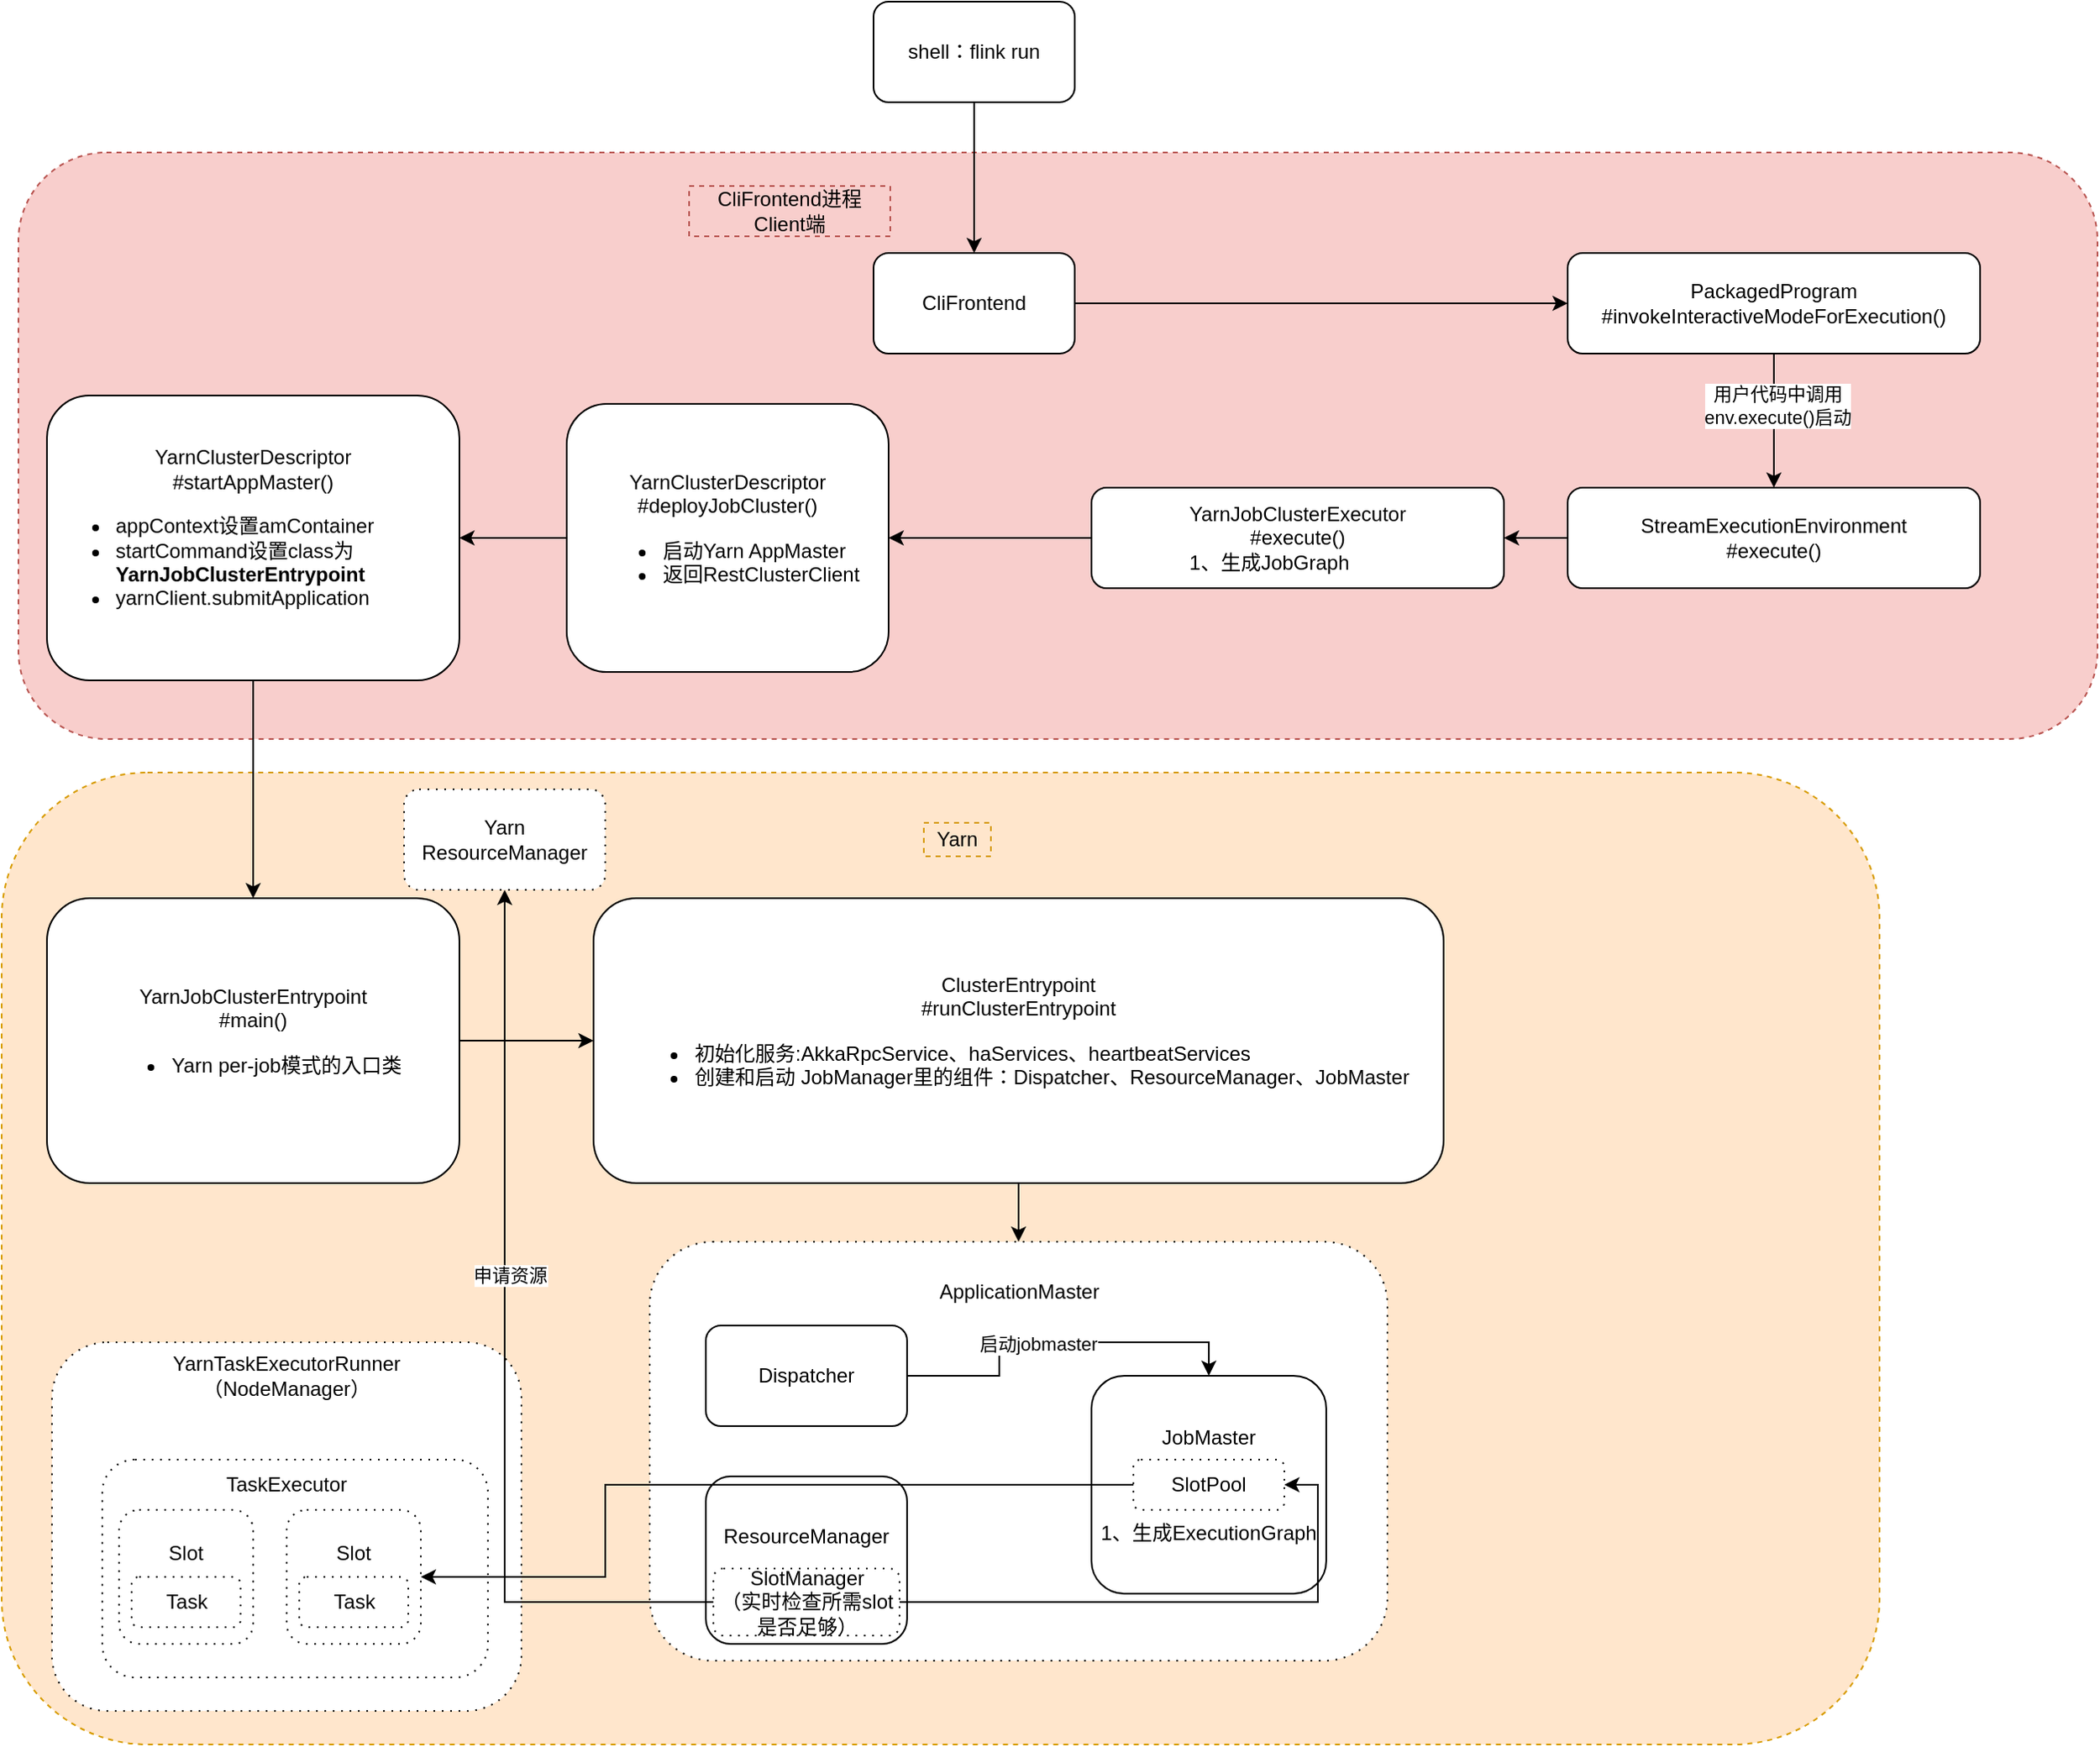 <mxfile version="15.5.4" type="github">
  <diagram id="GYaTN1nSRISPJZuM1Gkw" name="第 1 页">
    <mxGraphModel dx="1865" dy="580" grid="1" gridSize="10" guides="1" tooltips="1" connect="1" arrows="1" fold="1" page="1" pageScale="1" pageWidth="827" pageHeight="1169" math="0" shadow="0">
      <root>
        <mxCell id="0" />
        <mxCell id="1" parent="0" />
        <mxCell id="tH4QWkxIS2ExQ86AvYCp-3" value="" style="rounded=1;whiteSpace=wrap;html=1;dashed=1;fillColor=#ffe6cc;strokeColor=#d79b00;" parent="1" vertex="1">
          <mxGeometry x="-440" y="510" width="1120" height="580" as="geometry" />
        </mxCell>
        <mxCell id="tH4QWkxIS2ExQ86AvYCp-1" value="" style="rounded=1;whiteSpace=wrap;html=1;dashed=1;fillColor=#f8cecc;strokeColor=#b85450;" parent="1" vertex="1">
          <mxGeometry x="-430" y="140" width="1240" height="350" as="geometry" />
        </mxCell>
        <mxCell id="3EbJK1v0618LVgEYujZU-3" style="edgeStyle=orthogonalEdgeStyle;rounded=0;orthogonalLoop=1;jettySize=auto;html=1;entryX=0.5;entryY=0;entryDx=0;entryDy=0;" parent="1" source="3EbJK1v0618LVgEYujZU-1" target="3EbJK1v0618LVgEYujZU-2" edge="1">
          <mxGeometry relative="1" as="geometry" />
        </mxCell>
        <mxCell id="3EbJK1v0618LVgEYujZU-1" value="shell：flink run" style="rounded=1;whiteSpace=wrap;html=1;" parent="1" vertex="1">
          <mxGeometry x="80" y="50" width="120" height="60" as="geometry" />
        </mxCell>
        <mxCell id="3EbJK1v0618LVgEYujZU-5" value="" style="edgeStyle=orthogonalEdgeStyle;rounded=0;orthogonalLoop=1;jettySize=auto;html=1;" parent="1" source="3EbJK1v0618LVgEYujZU-2" target="3EbJK1v0618LVgEYujZU-4" edge="1">
          <mxGeometry relative="1" as="geometry" />
        </mxCell>
        <mxCell id="3EbJK1v0618LVgEYujZU-2" value="CliFrontend" style="rounded=1;whiteSpace=wrap;html=1;" parent="1" vertex="1">
          <mxGeometry x="80" y="200" width="120" height="60" as="geometry" />
        </mxCell>
        <mxCell id="3EbJK1v0618LVgEYujZU-7" value="" style="edgeStyle=orthogonalEdgeStyle;rounded=0;orthogonalLoop=1;jettySize=auto;html=1;" parent="1" source="3EbJK1v0618LVgEYujZU-4" target="3EbJK1v0618LVgEYujZU-6" edge="1">
          <mxGeometry relative="1" as="geometry" />
        </mxCell>
        <mxCell id="3EbJK1v0618LVgEYujZU-8" value="用户代码中调用&lt;br&gt;env.execute()启动" style="edgeLabel;html=1;align=center;verticalAlign=middle;resizable=0;points=[];" parent="3EbJK1v0618LVgEYujZU-7" vertex="1" connectable="0">
          <mxGeometry x="-0.235" y="2" relative="1" as="geometry">
            <mxPoint as="offset" />
          </mxGeometry>
        </mxCell>
        <mxCell id="3EbJK1v0618LVgEYujZU-4" value="PackagedProgram&lt;br&gt;#invokeInteractiveModeForExecution()" style="rounded=1;whiteSpace=wrap;html=1;" parent="1" vertex="1">
          <mxGeometry x="494" y="200" width="246" height="60" as="geometry" />
        </mxCell>
        <mxCell id="3EbJK1v0618LVgEYujZU-10" value="" style="edgeStyle=orthogonalEdgeStyle;rounded=0;orthogonalLoop=1;jettySize=auto;html=1;" parent="1" source="3EbJK1v0618LVgEYujZU-6" target="3EbJK1v0618LVgEYujZU-9" edge="1">
          <mxGeometry relative="1" as="geometry" />
        </mxCell>
        <mxCell id="3EbJK1v0618LVgEYujZU-6" value="StreamExecutionEnvironment&lt;br&gt;#execute()" style="rounded=1;whiteSpace=wrap;html=1;" parent="1" vertex="1">
          <mxGeometry x="494" y="340" width="246" height="60" as="geometry" />
        </mxCell>
        <mxCell id="3EbJK1v0618LVgEYujZU-12" value="" style="edgeStyle=orthogonalEdgeStyle;rounded=0;orthogonalLoop=1;jettySize=auto;html=1;" parent="1" source="3EbJK1v0618LVgEYujZU-9" target="3EbJK1v0618LVgEYujZU-11" edge="1">
          <mxGeometry relative="1" as="geometry" />
        </mxCell>
        <mxCell id="3EbJK1v0618LVgEYujZU-9" value="YarnJobClusterExecutor&lt;br&gt;#execute()&lt;br&gt;&lt;div style=&quot;text-align: left&quot;&gt;1、生成JobGraph&lt;/div&gt;" style="rounded=1;whiteSpace=wrap;html=1;" parent="1" vertex="1">
          <mxGeometry x="210" y="340" width="246" height="60" as="geometry" />
        </mxCell>
        <mxCell id="3EbJK1v0618LVgEYujZU-14" value="" style="edgeStyle=orthogonalEdgeStyle;rounded=0;orthogonalLoop=1;jettySize=auto;html=1;" parent="1" source="3EbJK1v0618LVgEYujZU-11" target="3EbJK1v0618LVgEYujZU-13" edge="1">
          <mxGeometry relative="1" as="geometry" />
        </mxCell>
        <mxCell id="3EbJK1v0618LVgEYujZU-11" value="YarnClusterDescriptor&lt;br&gt;#deployJobCluster()&lt;br&gt;&lt;div style=&quot;text-align: left&quot;&gt;&lt;ul&gt;&lt;li style=&quot;text-align: left&quot;&gt;启动Yarn AppMaster&lt;/li&gt;&lt;li style=&quot;text-align: left&quot;&gt;返回RestClusterClient&lt;/li&gt;&lt;/ul&gt;&lt;/div&gt;" style="rounded=1;whiteSpace=wrap;html=1;align=center;" parent="1" vertex="1">
          <mxGeometry x="-103" y="290" width="192" height="160" as="geometry" />
        </mxCell>
        <mxCell id="3EbJK1v0618LVgEYujZU-16" value="" style="edgeStyle=orthogonalEdgeStyle;rounded=0;orthogonalLoop=1;jettySize=auto;html=1;" parent="1" source="3EbJK1v0618LVgEYujZU-13" target="3EbJK1v0618LVgEYujZU-15" edge="1">
          <mxGeometry relative="1" as="geometry" />
        </mxCell>
        <mxCell id="3EbJK1v0618LVgEYujZU-13" value="YarnClusterDescriptor&lt;br&gt;#startAppMaster()&lt;br&gt;&lt;div style=&quot;text-align: left&quot;&gt;&lt;ul&gt;&lt;li&gt;appContext设置amContainer&lt;br&gt;&lt;/li&gt;&lt;li&gt;startCommand设置class为&lt;b&gt;YarnJobClusterEntrypoint&lt;/b&gt;&lt;/li&gt;&lt;li&gt;yarnClient.submitApplication&lt;br&gt;&lt;/li&gt;&lt;/ul&gt;&lt;/div&gt;" style="rounded=1;whiteSpace=wrap;html=1;" parent="1" vertex="1">
          <mxGeometry x="-413" y="285" width="246" height="170" as="geometry" />
        </mxCell>
        <mxCell id="3EbJK1v0618LVgEYujZU-18" value="" style="edgeStyle=orthogonalEdgeStyle;rounded=0;orthogonalLoop=1;jettySize=auto;html=1;" parent="1" source="3EbJK1v0618LVgEYujZU-15" target="3EbJK1v0618LVgEYujZU-17" edge="1">
          <mxGeometry relative="1" as="geometry" />
        </mxCell>
        <mxCell id="3EbJK1v0618LVgEYujZU-15" value="YarnJobClusterEntrypoint&lt;br&gt;#main()&lt;br&gt;&lt;div style=&quot;text-align: left&quot;&gt;&lt;ul&gt;&lt;li&gt;Yarn per-job模式的入口类&lt;br&gt;&lt;/li&gt;&lt;/ul&gt;&lt;/div&gt;" style="rounded=1;whiteSpace=wrap;html=1;" parent="1" vertex="1">
          <mxGeometry x="-413" y="585" width="246" height="170" as="geometry" />
        </mxCell>
        <mxCell id="tH4QWkxIS2ExQ86AvYCp-7" style="edgeStyle=orthogonalEdgeStyle;rounded=0;orthogonalLoop=1;jettySize=auto;html=1;" parent="1" source="3EbJK1v0618LVgEYujZU-17" target="tH4QWkxIS2ExQ86AvYCp-5" edge="1">
          <mxGeometry relative="1" as="geometry" />
        </mxCell>
        <mxCell id="3EbJK1v0618LVgEYujZU-17" value="ClusterEntrypoint&lt;br&gt;#runClusterEntrypoint&lt;br&gt;&lt;div style=&quot;text-align: left&quot;&gt;&lt;ul&gt;&lt;li&gt;初始化服务:AkkaRpcService、haServices、heartbeatServices&lt;br&gt;&lt;/li&gt;&lt;li&gt;创建和启动 JobManager里的组件：Dispatcher、ResourceManager、JobMaster&lt;br&gt;&lt;/li&gt;&lt;/ul&gt;&lt;/div&gt;" style="rounded=1;whiteSpace=wrap;html=1;align=center;" parent="1" vertex="1">
          <mxGeometry x="-87" y="585" width="507" height="170" as="geometry" />
        </mxCell>
        <mxCell id="tH4QWkxIS2ExQ86AvYCp-2" value="CliFrontend进程&lt;br&gt;Client端" style="text;html=1;strokeColor=#b85450;fillColor=#f8cecc;align=center;verticalAlign=middle;whiteSpace=wrap;rounded=0;dashed=1;" parent="1" vertex="1">
          <mxGeometry x="-30" y="160" width="120" height="30" as="geometry" />
        </mxCell>
        <mxCell id="tH4QWkxIS2ExQ86AvYCp-4" value="Yarn" style="text;html=1;strokeColor=#d79b00;fillColor=#ffe6cc;align=center;verticalAlign=middle;whiteSpace=wrap;rounded=0;dashed=1;" parent="1" vertex="1">
          <mxGeometry x="110" y="540" width="40" height="20" as="geometry" />
        </mxCell>
        <mxCell id="tH4QWkxIS2ExQ86AvYCp-5" value="" style="rounded=1;whiteSpace=wrap;html=1;dashed=1;dashPattern=1 4;" parent="1" vertex="1">
          <mxGeometry x="-53.5" y="790" width="440" height="250" as="geometry" />
        </mxCell>
        <mxCell id="tH4QWkxIS2ExQ86AvYCp-8" value="ApplicationMaster" style="text;html=1;strokeColor=none;fillColor=none;align=center;verticalAlign=middle;whiteSpace=wrap;rounded=0;" parent="1" vertex="1">
          <mxGeometry x="146.5" y="810" width="40" height="20" as="geometry" />
        </mxCell>
        <mxCell id="yCZZeXJTaxYln5k1TXwi-1" style="edgeStyle=orthogonalEdgeStyle;rounded=0;orthogonalLoop=1;jettySize=auto;html=1;entryX=0.5;entryY=0;entryDx=0;entryDy=0;" edge="1" parent="1" source="tH4QWkxIS2ExQ86AvYCp-9" target="tH4QWkxIS2ExQ86AvYCp-13">
          <mxGeometry relative="1" as="geometry" />
        </mxCell>
        <mxCell id="yCZZeXJTaxYln5k1TXwi-2" value="启动jobmaster" style="edgeLabel;html=1;align=center;verticalAlign=middle;resizable=0;points=[];" vertex="1" connectable="0" parent="yCZZeXJTaxYln5k1TXwi-1">
          <mxGeometry x="-0.107" y="-1" relative="1" as="geometry">
            <mxPoint as="offset" />
          </mxGeometry>
        </mxCell>
        <mxCell id="tH4QWkxIS2ExQ86AvYCp-9" value="Dispatcher" style="rounded=1;whiteSpace=wrap;html=1;" parent="1" vertex="1">
          <mxGeometry x="-20" y="840" width="120" height="60" as="geometry" />
        </mxCell>
        <mxCell id="tH4QWkxIS2ExQ86AvYCp-10" value="ResourceManager&lt;br&gt;&lt;br&gt;&lt;br&gt;" style="rounded=1;whiteSpace=wrap;html=1;" parent="1" vertex="1">
          <mxGeometry x="-20" y="930" width="120" height="100" as="geometry" />
        </mxCell>
        <mxCell id="tH4QWkxIS2ExQ86AvYCp-11" value="Yarn ResourceManager" style="rounded=1;whiteSpace=wrap;html=1;dashed=1;dashPattern=1 4;" parent="1" vertex="1">
          <mxGeometry x="-200" y="520" width="120" height="60" as="geometry" />
        </mxCell>
        <mxCell id="tH4QWkxIS2ExQ86AvYCp-12" value="SlotManager&lt;br&gt;（实时检查所需slot是否足够）" style="rounded=1;whiteSpace=wrap;html=1;dashed=1;dashPattern=1 4;" parent="1" vertex="1">
          <mxGeometry x="-15.5" y="985" width="111" height="40" as="geometry" />
        </mxCell>
        <mxCell id="tH4QWkxIS2ExQ86AvYCp-13" value="JobMaster&lt;br&gt;&lt;br&gt;&lt;br&gt;&lt;br&gt;&lt;div style=&quot;text-align: left&quot;&gt;1、生成ExecutionGraph&lt;/div&gt;" style="rounded=1;whiteSpace=wrap;html=1;" parent="1" vertex="1">
          <mxGeometry x="210" y="870" width="140" height="130" as="geometry" />
        </mxCell>
        <mxCell id="tH4QWkxIS2ExQ86AvYCp-14" value="SlotPool" style="rounded=1;whiteSpace=wrap;html=1;dashed=1;dashPattern=1 4;" parent="1" vertex="1">
          <mxGeometry x="235" y="920" width="90" height="30" as="geometry" />
        </mxCell>
        <mxCell id="tH4QWkxIS2ExQ86AvYCp-15" value="" style="rounded=1;whiteSpace=wrap;html=1;dashed=1;dashPattern=1 4;" parent="1" vertex="1">
          <mxGeometry x="-410" y="850" width="280" height="220" as="geometry" />
        </mxCell>
        <mxCell id="tH4QWkxIS2ExQ86AvYCp-16" value="YarnTaskExecutorRunner&lt;br&gt;（NodeManager）" style="text;html=1;strokeColor=none;fillColor=none;align=center;verticalAlign=middle;whiteSpace=wrap;rounded=0;dashed=1;dashPattern=1 4;" parent="1" vertex="1">
          <mxGeometry x="-290" y="860" width="40" height="20" as="geometry" />
        </mxCell>
        <mxCell id="tH4QWkxIS2ExQ86AvYCp-17" value="" style="rounded=1;whiteSpace=wrap;html=1;dashed=1;dashPattern=1 4;" parent="1" vertex="1">
          <mxGeometry x="-380" y="920" width="230" height="130" as="geometry" />
        </mxCell>
        <mxCell id="tH4QWkxIS2ExQ86AvYCp-18" value="TaskExecutor" style="text;html=1;strokeColor=none;fillColor=none;align=center;verticalAlign=middle;whiteSpace=wrap;rounded=0;dashed=1;dashPattern=1 4;" parent="1" vertex="1">
          <mxGeometry x="-290" y="925" width="40" height="20" as="geometry" />
        </mxCell>
        <mxCell id="tH4QWkxIS2ExQ86AvYCp-20" value="&lt;br&gt;&lt;br&gt;Slot&lt;br&gt;&lt;br&gt;&lt;br&gt;&lt;br&gt;&lt;br&gt;" style="rounded=1;whiteSpace=wrap;html=1;dashed=1;dashPattern=1 4;" parent="1" vertex="1">
          <mxGeometry x="-370" y="950" width="80" height="80" as="geometry" />
        </mxCell>
        <mxCell id="tH4QWkxIS2ExQ86AvYCp-21" value="Task" style="rounded=1;whiteSpace=wrap;html=1;dashed=1;dashPattern=1 4;" parent="1" vertex="1">
          <mxGeometry x="-362.5" y="990" width="65" height="30" as="geometry" />
        </mxCell>
        <mxCell id="tH4QWkxIS2ExQ86AvYCp-22" value="&lt;br&gt;&lt;br&gt;Slot&lt;br&gt;&lt;br&gt;&lt;br&gt;&lt;br&gt;&lt;br&gt;" style="rounded=1;whiteSpace=wrap;html=1;dashed=1;dashPattern=1 4;" parent="1" vertex="1">
          <mxGeometry x="-270" y="950" width="80" height="80" as="geometry" />
        </mxCell>
        <mxCell id="tH4QWkxIS2ExQ86AvYCp-23" value="Task" style="rounded=1;whiteSpace=wrap;html=1;dashed=1;dashPattern=1 4;" parent="1" vertex="1">
          <mxGeometry x="-262.5" y="990" width="65" height="30" as="geometry" />
        </mxCell>
        <mxCell id="tH4QWkxIS2ExQ86AvYCp-25" style="edgeStyle=orthogonalEdgeStyle;rounded=0;orthogonalLoop=1;jettySize=auto;html=1;entryX=0.5;entryY=1;entryDx=0;entryDy=0;" parent="1" source="tH4QWkxIS2ExQ86AvYCp-12" target="tH4QWkxIS2ExQ86AvYCp-11" edge="1">
          <mxGeometry relative="1" as="geometry" />
        </mxCell>
        <mxCell id="tH4QWkxIS2ExQ86AvYCp-26" value="申请资源" style="edgeLabel;html=1;align=center;verticalAlign=middle;resizable=0;points=[];" parent="tH4QWkxIS2ExQ86AvYCp-25" vertex="1" connectable="0">
          <mxGeometry x="0.162" y="-3" relative="1" as="geometry">
            <mxPoint as="offset" />
          </mxGeometry>
        </mxCell>
        <mxCell id="tH4QWkxIS2ExQ86AvYCp-28" style="edgeStyle=orthogonalEdgeStyle;rounded=0;orthogonalLoop=1;jettySize=auto;html=1;exitX=1;exitY=0.5;exitDx=0;exitDy=0;entryX=1;entryY=0.5;entryDx=0;entryDy=0;" parent="1" source="tH4QWkxIS2ExQ86AvYCp-12" target="tH4QWkxIS2ExQ86AvYCp-14" edge="1">
          <mxGeometry relative="1" as="geometry" />
        </mxCell>
        <mxCell id="tH4QWkxIS2ExQ86AvYCp-30" style="edgeStyle=orthogonalEdgeStyle;rounded=0;orthogonalLoop=1;jettySize=auto;html=1;" parent="1" source="tH4QWkxIS2ExQ86AvYCp-14" target="tH4QWkxIS2ExQ86AvYCp-22" edge="1">
          <mxGeometry relative="1" as="geometry">
            <Array as="points">
              <mxPoint x="-80" y="935" />
              <mxPoint x="-80" y="990" />
            </Array>
          </mxGeometry>
        </mxCell>
      </root>
    </mxGraphModel>
  </diagram>
</mxfile>
